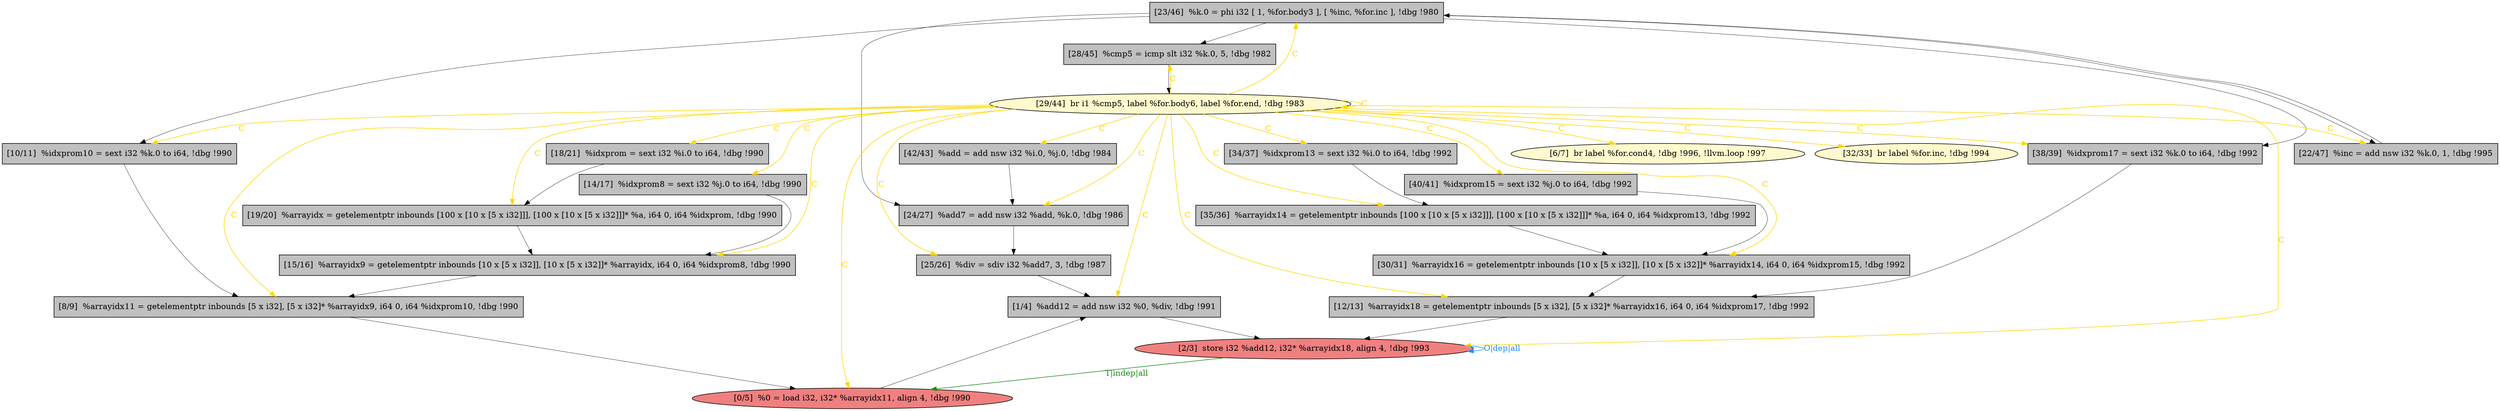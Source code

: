
digraph G {


node257 [fillcolor=grey,label="[24/27]  %add7 = add nsw i32 %add, %k.0, !dbg !986",shape=rectangle,style=filled ]
node256 [fillcolor=grey,label="[35/36]  %arrayidx14 = getelementptr inbounds [100 x [10 x [5 x i32]]], [100 x [10 x [5 x i32]]]* %a, i64 0, i64 %idxprom13, !dbg !992",shape=rectangle,style=filled ]
node254 [fillcolor=grey,label="[19/20]  %arrayidx = getelementptr inbounds [100 x [10 x [5 x i32]]], [100 x [10 x [5 x i32]]]* %a, i64 0, i64 %idxprom, !dbg !990",shape=rectangle,style=filled ]
node251 [fillcolor=grey,label="[30/31]  %arrayidx16 = getelementptr inbounds [10 x [5 x i32]], [10 x [5 x i32]]* %arrayidx14, i64 0, i64 %idxprom15, !dbg !992",shape=rectangle,style=filled ]
node240 [fillcolor=grey,label="[14/17]  %idxprom8 = sext i32 %j.0 to i64, !dbg !990",shape=rectangle,style=filled ]
node237 [fillcolor=grey,label="[8/9]  %arrayidx11 = getelementptr inbounds [5 x i32], [5 x i32]* %arrayidx9, i64 0, i64 %idxprom10, !dbg !990",shape=rectangle,style=filled ]
node235 [fillcolor=lightcoral,label="[0/5]  %0 = load i32, i32* %arrayidx11, align 4, !dbg !990",shape=ellipse,style=filled ]
node255 [fillcolor=grey,label="[28/45]  %cmp5 = icmp slt i32 %k.0, 5, !dbg !982",shape=rectangle,style=filled ]
node239 [fillcolor=grey,label="[12/13]  %arrayidx18 = getelementptr inbounds [5 x i32], [5 x i32]* %arrayidx16, i64 0, i64 %idxprom17, !dbg !992",shape=rectangle,style=filled ]
node236 [fillcolor=lemonchiffon,label="[6/7]  br label %for.cond4, !dbg !996, !llvm.loop !997",shape=ellipse,style=filled ]
node249 [fillcolor=grey,label="[34/37]  %idxprom13 = sext i32 %i.0 to i64, !dbg !992",shape=rectangle,style=filled ]
node241 [fillcolor=grey,label="[18/21]  %idxprom = sext i32 %i.0 to i64, !dbg !990",shape=rectangle,style=filled ]
node242 [fillcolor=grey,label="[22/47]  %inc = add nsw i32 %k.0, 1, !dbg !995",shape=rectangle,style=filled ]
node245 [fillcolor=grey,label="[42/43]  %add = add nsw i32 %i.0, %j.0, !dbg !984",shape=rectangle,style=filled ]
node258 [fillcolor=grey,label="[23/46]  %k.0 = phi i32 [ 1, %for.body3 ], [ %inc, %for.inc ], !dbg !980",shape=rectangle,style=filled ]
node243 [fillcolor=grey,label="[25/26]  %div = sdiv i32 %add7, 3, !dbg !987",shape=rectangle,style=filled ]
node248 [fillcolor=grey,label="[1/4]  %add12 = add nsw i32 %0, %div, !dbg !991",shape=rectangle,style=filled ]
node238 [fillcolor=grey,label="[10/11]  %idxprom10 = sext i32 %k.0 to i64, !dbg !990",shape=rectangle,style=filled ]
node244 [fillcolor=grey,label="[40/41]  %idxprom15 = sext i32 %j.0 to i64, !dbg !992",shape=rectangle,style=filled ]
node253 [fillcolor=lemonchiffon,label="[29/44]  br i1 %cmp5, label %for.body6, label %for.end, !dbg !983",shape=ellipse,style=filled ]
node246 [fillcolor=grey,label="[15/16]  %arrayidx9 = getelementptr inbounds [10 x [5 x i32]], [10 x [5 x i32]]* %arrayidx, i64 0, i64 %idxprom8, !dbg !990",shape=rectangle,style=filled ]
node252 [fillcolor=grey,label="[38/39]  %idxprom17 = sext i32 %k.0 to i64, !dbg !992",shape=rectangle,style=filled ]
node247 [fillcolor=lightcoral,label="[2/3]  store i32 %add12, i32* %arrayidx18, align 4, !dbg !993",shape=ellipse,style=filled ]
node250 [fillcolor=lemonchiffon,label="[32/33]  br label %for.inc, !dbg !994",shape=ellipse,style=filled ]

node253->node237 [style=solid,color=gold,label="C",penwidth=1.0,fontcolor=gold ]
node253->node246 [style=solid,color=gold,label="C",penwidth=1.0,fontcolor=gold ]
node253->node243 [style=solid,color=gold,label="C",penwidth=1.0,fontcolor=gold ]
node258->node257 [style=solid,color=black,label="",penwidth=0.5,fontcolor=black ]
node253->node248 [style=solid,color=gold,label="C",penwidth=1.0,fontcolor=gold ]
node253->node254 [style=solid,color=gold,label="C",penwidth=1.0,fontcolor=gold ]
node256->node251 [style=solid,color=black,label="",penwidth=0.5,fontcolor=black ]
node240->node246 [style=solid,color=black,label="",penwidth=0.5,fontcolor=black ]
node253->node255 [style=solid,color=gold,label="C",penwidth=1.0,fontcolor=gold ]
node242->node258 [style=solid,color=black,label="",penwidth=0.5,fontcolor=black ]
node258->node238 [style=solid,color=black,label="",penwidth=0.5,fontcolor=black ]
node253->node238 [style=solid,color=gold,label="C",penwidth=1.0,fontcolor=gold ]
node258->node255 [style=solid,color=black,label="",penwidth=0.5,fontcolor=black ]
node253->node250 [style=solid,color=gold,label="C",penwidth=1.0,fontcolor=gold ]
node253->node249 [style=solid,color=gold,label="C",penwidth=1.0,fontcolor=gold ]
node249->node256 [style=solid,color=black,label="",penwidth=0.5,fontcolor=black ]
node257->node243 [style=solid,color=black,label="",penwidth=0.5,fontcolor=black ]
node253->node257 [style=solid,color=gold,label="C",penwidth=1.0,fontcolor=gold ]
node252->node239 [style=solid,color=black,label="",penwidth=0.5,fontcolor=black ]
node251->node239 [style=solid,color=black,label="",penwidth=0.5,fontcolor=black ]
node253->node258 [style=solid,color=gold,label="C",penwidth=1.0,fontcolor=gold ]
node253->node251 [style=solid,color=gold,label="C",penwidth=1.0,fontcolor=gold ]
node253->node236 [style=solid,color=gold,label="C",penwidth=1.0,fontcolor=gold ]
node255->node253 [style=solid,color=black,label="",penwidth=0.5,fontcolor=black ]
node247->node235 [style=solid,color=forestgreen,label="T|indep|all",penwidth=1.0,fontcolor=forestgreen ]
node253->node247 [style=solid,color=gold,label="C",penwidth=1.0,fontcolor=gold ]
node253->node253 [style=solid,color=gold,label="C",penwidth=1.0,fontcolor=gold ]
node253->node252 [style=solid,color=gold,label="C",penwidth=1.0,fontcolor=gold ]
node253->node256 [style=solid,color=gold,label="C",penwidth=1.0,fontcolor=gold ]
node253->node241 [style=solid,color=gold,label="C",penwidth=1.0,fontcolor=gold ]
node253->node239 [style=solid,color=gold,label="C",penwidth=1.0,fontcolor=gold ]
node241->node254 [style=solid,color=black,label="",penwidth=0.5,fontcolor=black ]
node253->node235 [style=solid,color=gold,label="C",penwidth=1.0,fontcolor=gold ]
node254->node246 [style=solid,color=black,label="",penwidth=0.5,fontcolor=black ]
node258->node252 [style=solid,color=black,label="",penwidth=0.5,fontcolor=black ]
node258->node242 [style=solid,color=black,label="",penwidth=0.5,fontcolor=black ]
node247->node247 [style=solid,color=dodgerblue,label="O|dep|all",penwidth=1.0,fontcolor=dodgerblue ]
node237->node235 [style=solid,color=black,label="",penwidth=0.5,fontcolor=black ]
node253->node240 [style=solid,color=gold,label="C",penwidth=1.0,fontcolor=gold ]
node239->node247 [style=solid,color=black,label="",penwidth=0.5,fontcolor=black ]
node238->node237 [style=solid,color=black,label="",penwidth=0.5,fontcolor=black ]
node253->node245 [style=solid,color=gold,label="C",penwidth=1.0,fontcolor=gold ]
node245->node257 [style=solid,color=black,label="",penwidth=0.5,fontcolor=black ]
node253->node244 [style=solid,color=gold,label="C",penwidth=1.0,fontcolor=gold ]
node246->node237 [style=solid,color=black,label="",penwidth=0.5,fontcolor=black ]
node243->node248 [style=solid,color=black,label="",penwidth=0.5,fontcolor=black ]
node253->node242 [style=solid,color=gold,label="C",penwidth=1.0,fontcolor=gold ]
node235->node248 [style=solid,color=black,label="",penwidth=0.5,fontcolor=black ]
node248->node247 [style=solid,color=black,label="",penwidth=0.5,fontcolor=black ]
node244->node251 [style=solid,color=black,label="",penwidth=0.5,fontcolor=black ]


}

